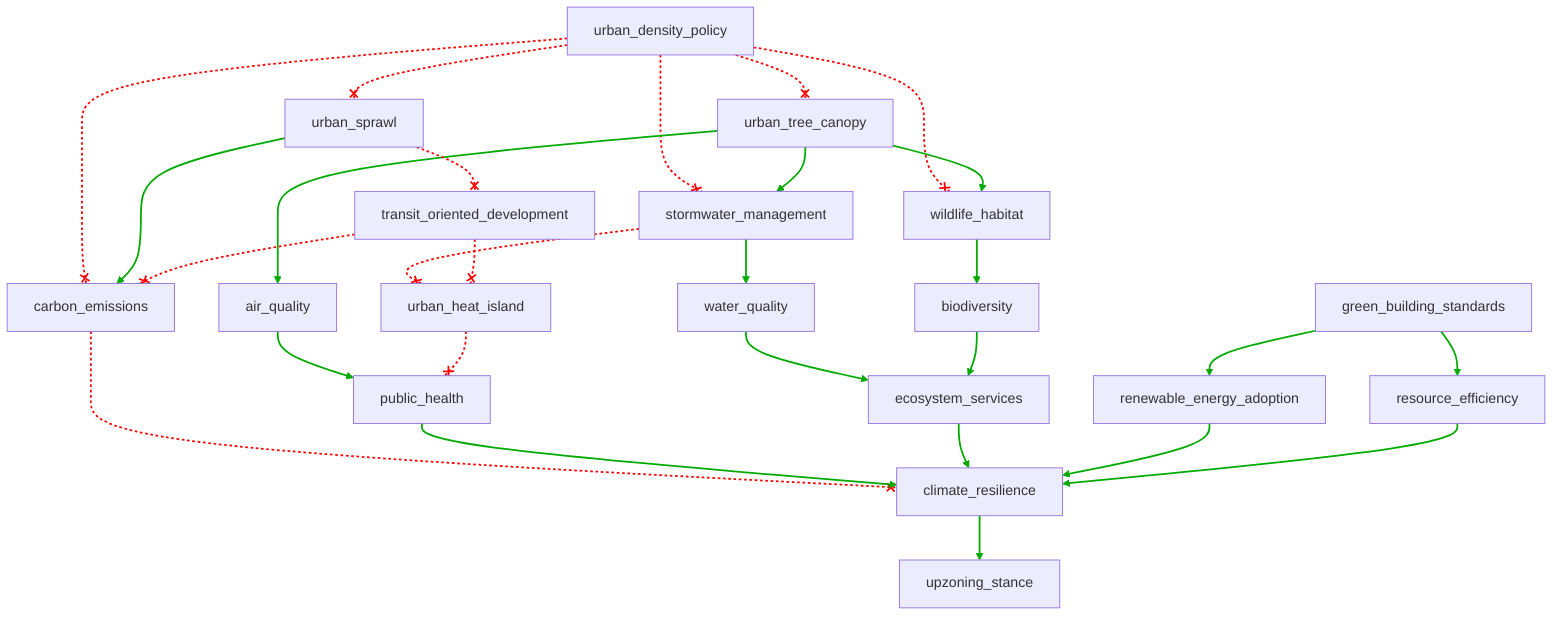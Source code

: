 flowchart TD
    n1[urban_density_policy]
    n11[green_building_standards]
    n3[urban_tree_canopy]
    n6[urban_sprawl]
    n15[renewable_energy_adoption]
    n16[resource_efficiency]
    n8[air_quality]
    n4[wildlife_habitat]
    n5[stormwater_management]
    n7[transit_oriented_development]
    n12[biodiversity]
    n10[water_quality]
    n2[carbon_emissions]
    n9[urban_heat_island]
    n14[ecosystem_services]
    n13[public_health]
    n17[climate_resilience]
    n18[upzoning_stance]
    n1 --x n2
    n1 --x n3
    n1 --x n4
    n1 --x n5
    n1 --x n6
    n2 --x n17
    n3 --> n8
    n3 --> n4
    n3 --> n5
    n4 --> n12
    n5 --x n9
    n5 --> n10
    n6 --> n2
    n6 --x n7
    n7 --x n2
    n7 --x n9
    n8 --> n13
    n9 --x n13
    n10 --> n14
    n11 --> n15
    n11 --> n16
    n12 --> n14
    n13 --> n17
    n14 --> n17
    n15 --> n17
    n16 --> n17
    n17 --> n18
    linkStyle 0 stroke:#FF0000,stroke-dasharray:3,stroke-width:2px
    linkStyle 1 stroke:#FF0000,stroke-dasharray:3,stroke-width:2px
    linkStyle 2 stroke:#FF0000,stroke-dasharray:3,stroke-width:2px
    linkStyle 3 stroke:#FF0000,stroke-dasharray:3,stroke-width:2px
    linkStyle 4 stroke:#FF0000,stroke-dasharray:3,stroke-width:2px
    linkStyle 5 stroke:#FF0000,stroke-dasharray:3,stroke-width:2px
    linkStyle 6 stroke:#00AA00,stroke-width:2px
    linkStyle 7 stroke:#00AA00,stroke-width:2px
    linkStyle 8 stroke:#00AA00,stroke-width:2px
    linkStyle 9 stroke:#00AA00,stroke-width:2px
    linkStyle 10 stroke:#FF0000,stroke-dasharray:3,stroke-width:2px
    linkStyle 11 stroke:#00AA00,stroke-width:2px
    linkStyle 12 stroke:#00AA00,stroke-width:2px
    linkStyle 13 stroke:#FF0000,stroke-dasharray:3,stroke-width:2px
    linkStyle 14 stroke:#FF0000,stroke-dasharray:3,stroke-width:2px
    linkStyle 15 stroke:#FF0000,stroke-dasharray:3,stroke-width:2px
    linkStyle 16 stroke:#00AA00,stroke-width:2px
    linkStyle 17 stroke:#FF0000,stroke-dasharray:3,stroke-width:2px
    linkStyle 18 stroke:#00AA00,stroke-width:2px
    linkStyle 19 stroke:#00AA00,stroke-width:2px
    linkStyle 20 stroke:#00AA00,stroke-width:2px
    linkStyle 21 stroke:#00AA00,stroke-width:2px
    linkStyle 22 stroke:#00AA00,stroke-width:2px
    linkStyle 23 stroke:#00AA00,stroke-width:2px
    linkStyle 24 stroke:#00AA00,stroke-width:2px
    linkStyle 25 stroke:#00AA00,stroke-width:2px
    linkStyle 26 stroke:#00AA00,stroke-width:2px